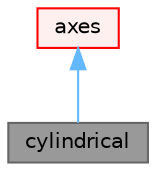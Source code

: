 digraph "cylindrical"
{
 // LATEX_PDF_SIZE
  bgcolor="transparent";
  edge [fontname=Helvetica,fontsize=10,labelfontname=Helvetica,labelfontsize=10];
  node [fontname=Helvetica,fontsize=10,shape=box,height=0.2,width=0.4];
  Node1 [id="Node000001",label="cylindrical",height=0.2,width=0.4,color="gray40", fillcolor="grey60", style="filled", fontcolor="black",tooltip="A special purpose coordinateRotation that is generally for use in combination with a cylindricalCS wh..."];
  Node2 -> Node1 [id="edge1_Node000001_Node000002",dir="back",color="steelblue1",style="solid",tooltip=" "];
  Node2 [id="Node000002",label="axes",height=0.2,width=0.4,color="red", fillcolor="#FFF0F0", style="filled",URL="$classFoam_1_1coordinateRotations_1_1axes.html",tooltip="A coordinateRotation specified using global axes."];
}
